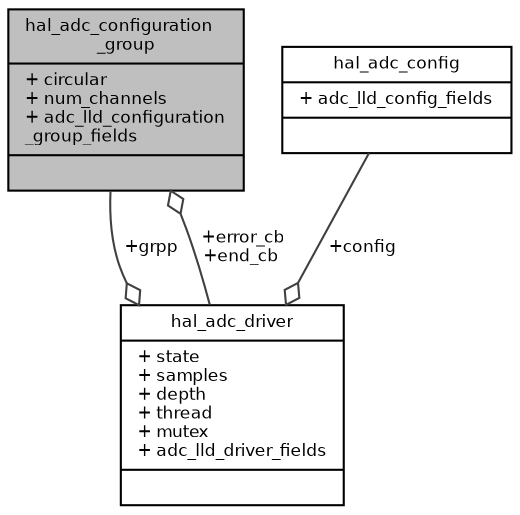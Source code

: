 digraph "hal_adc_configuration_group"
{
  bgcolor="transparent";
  edge [fontname="Helvetica",fontsize="8",labelfontname="Helvetica",labelfontsize="8"];
  node [fontname="Helvetica",fontsize="8",shape=record];
  Node1 [label="{hal_adc_configuration\l_group\n|+ circular\l+ num_channels\l+ adc_lld_configuration\l_group_fields\l|}",height=0.2,width=0.4,color="black", fillcolor="grey75", style="filled", fontcolor="black"];
  Node2 -> Node1 [color="grey25",fontsize="8",style="solid",label=" +error_cb\n+end_cb" ,arrowhead="odiamond",fontname="Helvetica"];
  Node2 [label="{hal_adc_driver\n|+ state\l+ samples\l+ depth\l+ thread\l+ mutex\l+ adc_lld_driver_fields\l|}",height=0.2,width=0.4,color="black",URL="$structhal__adc__driver.html",tooltip="Structure representing an ADC driver. "];
  Node1 -> Node2 [color="grey25",fontsize="8",style="solid",label=" +grpp" ,arrowhead="odiamond",fontname="Helvetica"];
  Node3 -> Node2 [color="grey25",fontsize="8",style="solid",label=" +config" ,arrowhead="odiamond",fontname="Helvetica"];
  Node3 [label="{hal_adc_config\n|+ adc_lld_config_fields\l|}",height=0.2,width=0.4,color="black",URL="$structhal__adc__config.html",tooltip="Driver configuration structure. "];
}
